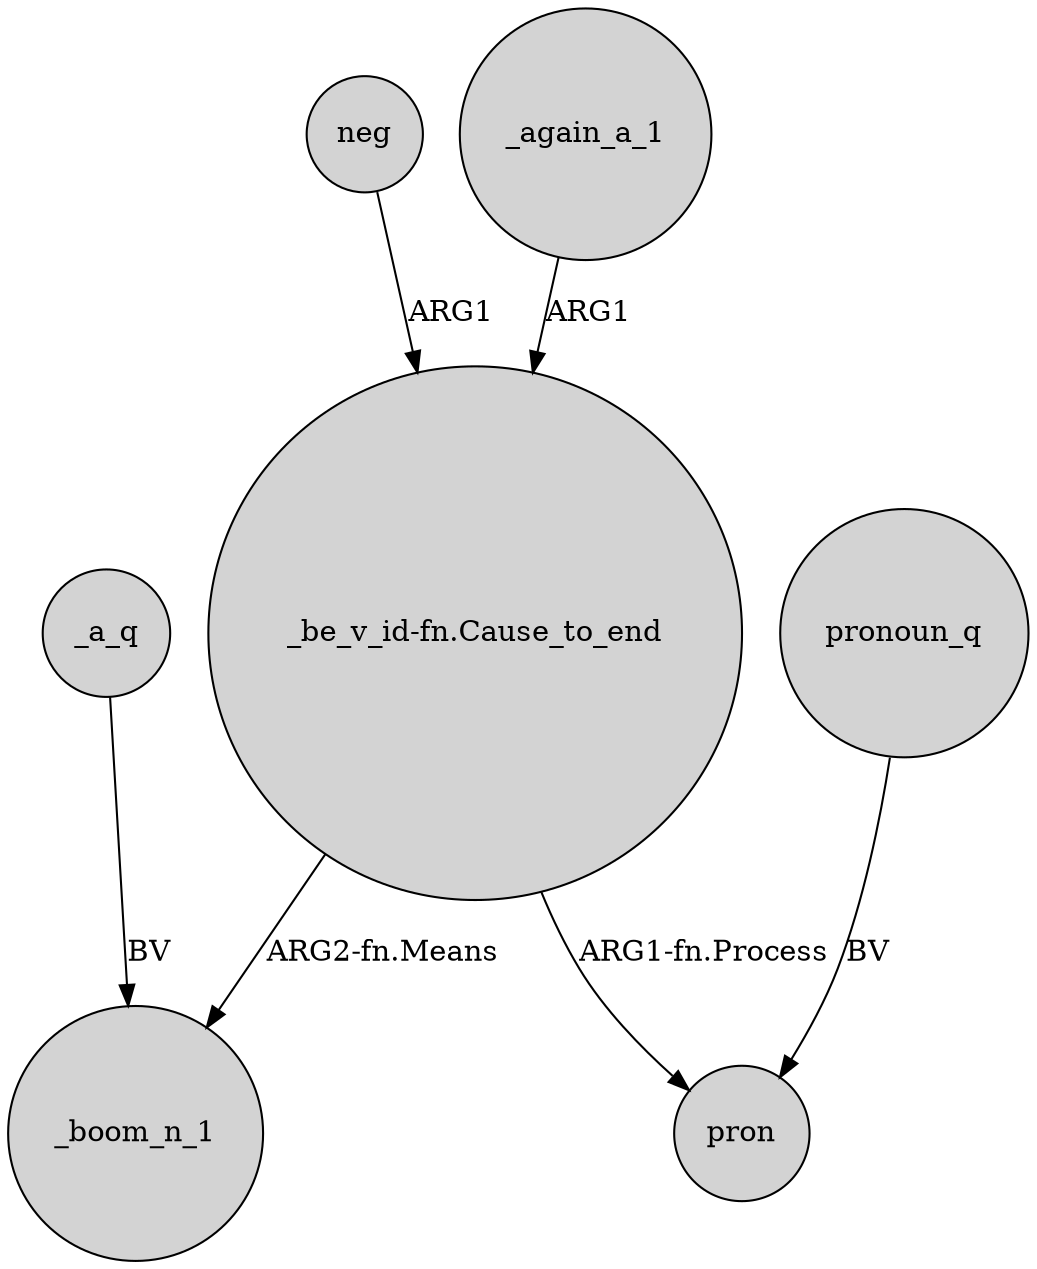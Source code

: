digraph {
	node [shape=circle style=filled]
	"_be_v_id-fn.Cause_to_end" -> _boom_n_1 [label="ARG2-fn.Means"]
	_a_q -> _boom_n_1 [label=BV]
	pronoun_q -> pron [label=BV]
	"_be_v_id-fn.Cause_to_end" -> pron [label="ARG1-fn.Process"]
	neg -> "_be_v_id-fn.Cause_to_end" [label=ARG1]
	_again_a_1 -> "_be_v_id-fn.Cause_to_end" [label=ARG1]
}
